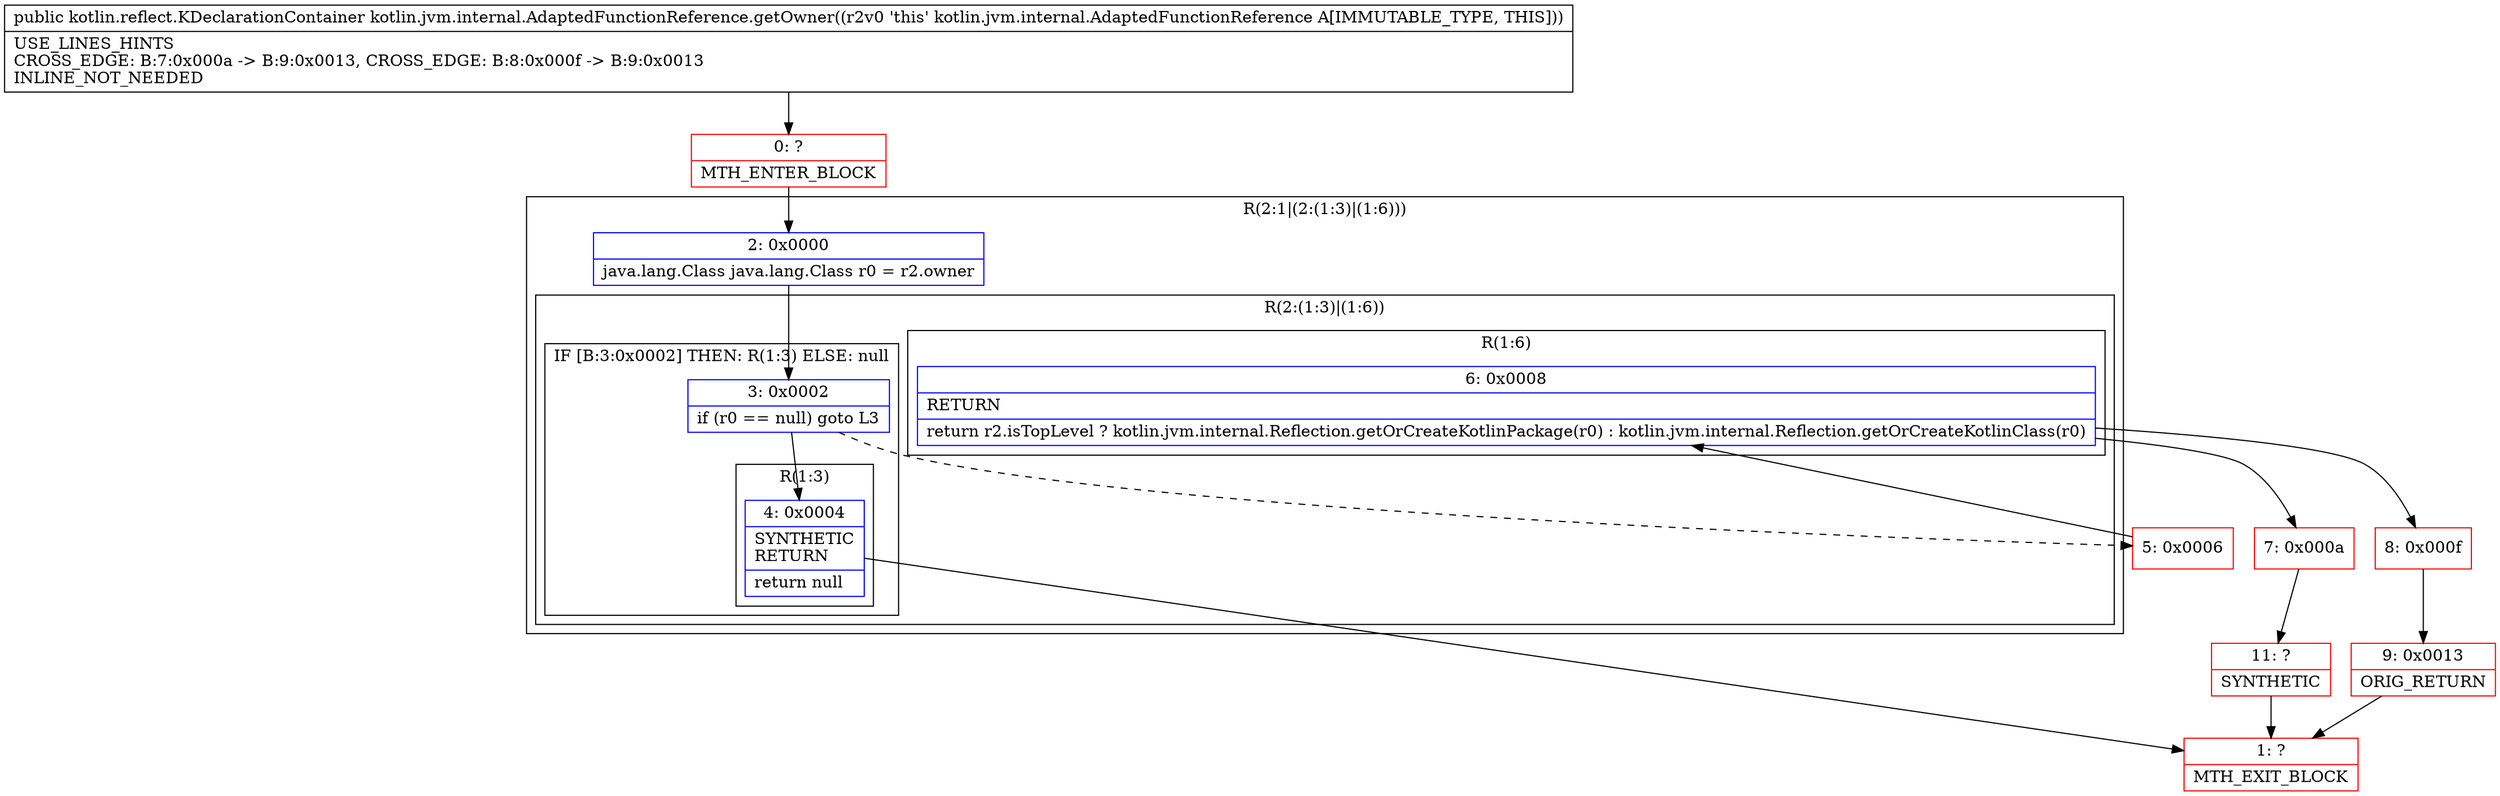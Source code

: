 digraph "CFG forkotlin.jvm.internal.AdaptedFunctionReference.getOwner()Lkotlin\/reflect\/KDeclarationContainer;" {
subgraph cluster_Region_976187900 {
label = "R(2:1|(2:(1:3)|(1:6)))";
node [shape=record,color=blue];
Node_2 [shape=record,label="{2\:\ 0x0000|java.lang.Class java.lang.Class r0 = r2.owner\l}"];
subgraph cluster_Region_1648326680 {
label = "R(2:(1:3)|(1:6))";
node [shape=record,color=blue];
subgraph cluster_IfRegion_1176844971 {
label = "IF [B:3:0x0002] THEN: R(1:3) ELSE: null";
node [shape=record,color=blue];
Node_3 [shape=record,label="{3\:\ 0x0002|if (r0 == null) goto L3\l}"];
subgraph cluster_Region_538272715 {
label = "R(1:3)";
node [shape=record,color=blue];
Node_4 [shape=record,label="{4\:\ 0x0004|SYNTHETIC\lRETURN\l|return null\l}"];
}
}
subgraph cluster_Region_720743207 {
label = "R(1:6)";
node [shape=record,color=blue];
Node_6 [shape=record,label="{6\:\ 0x0008|RETURN\l|return r2.isTopLevel ? kotlin.jvm.internal.Reflection.getOrCreateKotlinPackage(r0) : kotlin.jvm.internal.Reflection.getOrCreateKotlinClass(r0)\l}"];
}
}
}
Node_0 [shape=record,color=red,label="{0\:\ ?|MTH_ENTER_BLOCK\l}"];
Node_1 [shape=record,color=red,label="{1\:\ ?|MTH_EXIT_BLOCK\l}"];
Node_5 [shape=record,color=red,label="{5\:\ 0x0006}"];
Node_7 [shape=record,color=red,label="{7\:\ 0x000a}"];
Node_11 [shape=record,color=red,label="{11\:\ ?|SYNTHETIC\l}"];
Node_8 [shape=record,color=red,label="{8\:\ 0x000f}"];
Node_9 [shape=record,color=red,label="{9\:\ 0x0013|ORIG_RETURN\l}"];
MethodNode[shape=record,label="{public kotlin.reflect.KDeclarationContainer kotlin.jvm.internal.AdaptedFunctionReference.getOwner((r2v0 'this' kotlin.jvm.internal.AdaptedFunctionReference A[IMMUTABLE_TYPE, THIS]))  | USE_LINES_HINTS\lCROSS_EDGE: B:7:0x000a \-\> B:9:0x0013, CROSS_EDGE: B:8:0x000f \-\> B:9:0x0013\lINLINE_NOT_NEEDED\l}"];
MethodNode -> Node_0;Node_2 -> Node_3;
Node_3 -> Node_4;
Node_3 -> Node_5[style=dashed];
Node_4 -> Node_1;
Node_6 -> Node_7;
Node_6 -> Node_8;
Node_0 -> Node_2;
Node_5 -> Node_6;
Node_7 -> Node_11;
Node_11 -> Node_1;
Node_8 -> Node_9;
Node_9 -> Node_1;
}

